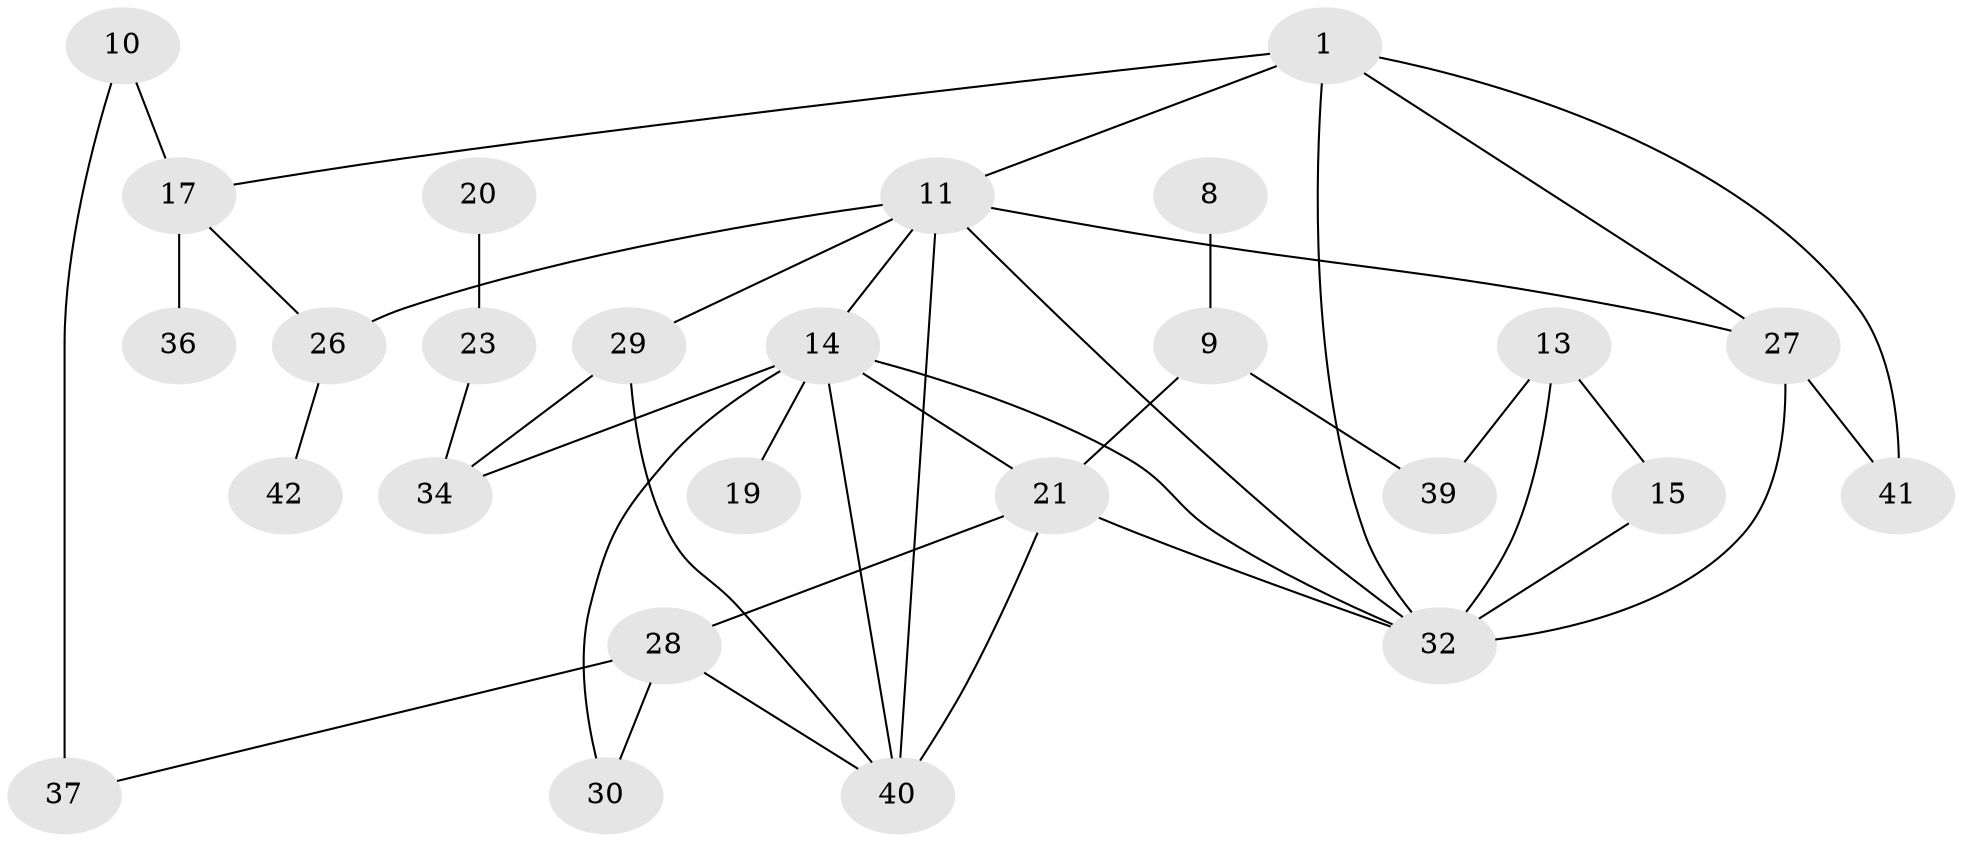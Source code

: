 // original degree distribution, {5: 0.047058823529411764, 2: 0.2235294117647059, 0: 0.16470588235294117, 1: 0.2235294117647059, 4: 0.10588235294117647, 3: 0.2235294117647059, 6: 0.011764705882352941}
// Generated by graph-tools (version 1.1) at 2025/00/03/09/25 03:00:49]
// undirected, 26 vertices, 41 edges
graph export_dot {
graph [start="1"]
  node [color=gray90,style=filled];
  1;
  8;
  9;
  10;
  11;
  13;
  14;
  15;
  17;
  19;
  20;
  21;
  23;
  26;
  27;
  28;
  29;
  30;
  32;
  34;
  36;
  37;
  39;
  40;
  41;
  42;
  1 -- 11 [weight=1.0];
  1 -- 17 [weight=1.0];
  1 -- 27 [weight=1.0];
  1 -- 32 [weight=1.0];
  1 -- 41 [weight=1.0];
  8 -- 9 [weight=1.0];
  9 -- 21 [weight=1.0];
  9 -- 39 [weight=1.0];
  10 -- 17 [weight=2.0];
  10 -- 37 [weight=2.0];
  11 -- 14 [weight=1.0];
  11 -- 26 [weight=1.0];
  11 -- 27 [weight=1.0];
  11 -- 29 [weight=1.0];
  11 -- 32 [weight=1.0];
  11 -- 40 [weight=1.0];
  13 -- 15 [weight=1.0];
  13 -- 32 [weight=1.0];
  13 -- 39 [weight=1.0];
  14 -- 19 [weight=1.0];
  14 -- 21 [weight=1.0];
  14 -- 30 [weight=1.0];
  14 -- 32 [weight=1.0];
  14 -- 34 [weight=1.0];
  14 -- 40 [weight=1.0];
  15 -- 32 [weight=1.0];
  17 -- 26 [weight=1.0];
  17 -- 36 [weight=1.0];
  20 -- 23 [weight=1.0];
  21 -- 28 [weight=1.0];
  21 -- 32 [weight=1.0];
  21 -- 40 [weight=2.0];
  23 -- 34 [weight=1.0];
  26 -- 42 [weight=1.0];
  27 -- 32 [weight=2.0];
  27 -- 41 [weight=1.0];
  28 -- 30 [weight=1.0];
  28 -- 37 [weight=1.0];
  28 -- 40 [weight=1.0];
  29 -- 34 [weight=1.0];
  29 -- 40 [weight=1.0];
}
